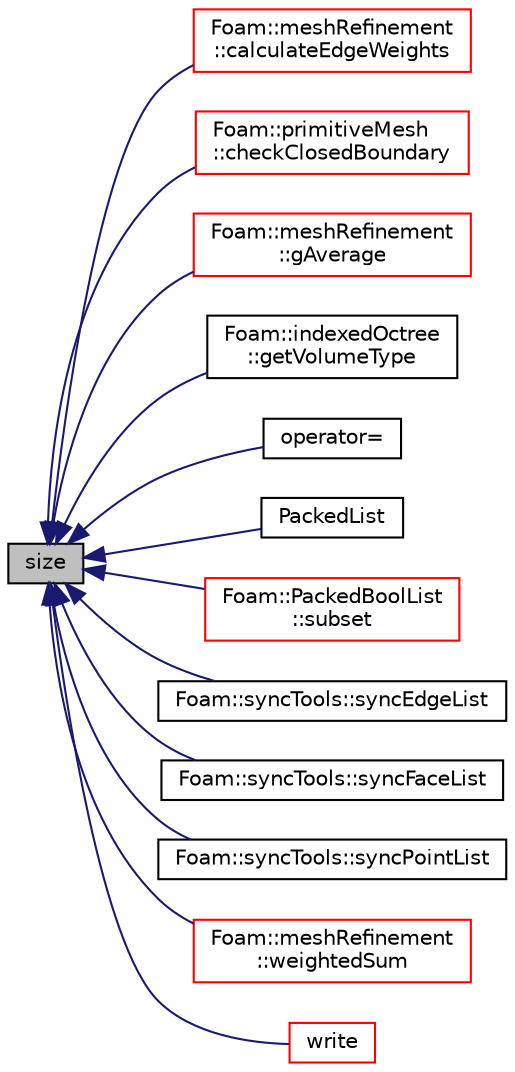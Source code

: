 digraph "size"
{
  bgcolor="transparent";
  edge [fontname="Helvetica",fontsize="10",labelfontname="Helvetica",labelfontsize="10"];
  node [fontname="Helvetica",fontsize="10",shape=record];
  rankdir="LR";
  Node1 [label="size",height=0.2,width=0.4,color="black", fillcolor="grey75", style="filled", fontcolor="black"];
  Node1 -> Node2 [dir="back",color="midnightblue",fontsize="10",style="solid",fontname="Helvetica"];
  Node2 [label="Foam::meshRefinement\l::calculateEdgeWeights",height=0.2,width=0.4,color="red",URL="$a01502.html#a655628b19efe5c0aa6b8bb6726cc5848",tooltip="Helper: calculate edge weights (1/length) "];
  Node1 -> Node3 [dir="back",color="midnightblue",fontsize="10",style="solid",fontname="Helvetica"];
  Node3 [label="Foam::primitiveMesh\l::checkClosedBoundary",height=0.2,width=0.4,color="red",URL="$a02007.html#a009920f7b48405d075f889e4ab136409",tooltip="Check boundary for closedness. "];
  Node1 -> Node4 [dir="back",color="midnightblue",fontsize="10",style="solid",fontname="Helvetica"];
  Node4 [label="Foam::meshRefinement\l::gAverage",height=0.2,width=0.4,color="red",URL="$a01502.html#a7e4205ba28cb720bb897769658b2bcc2",tooltip="Helper: calculate average. "];
  Node1 -> Node5 [dir="back",color="midnightblue",fontsize="10",style="solid",fontname="Helvetica"];
  Node5 [label="Foam::indexedOctree\l::getVolumeType",height=0.2,width=0.4,color="black",URL="$a01069.html#a976a45d2f102d0c3f5f2977fd4b7e1a2",tooltip="Determine type (inside/outside/mixed) for point. unknown if. "];
  Node1 -> Node6 [dir="back",color="midnightblue",fontsize="10",style="solid",fontname="Helvetica"];
  Node6 [label="operator=",height=0.2,width=0.4,color="black",URL="$a01794.html#aaeb31ae29909317d0d84bbdfad7cc063",tooltip="Assignment operator. "];
  Node1 -> Node7 [dir="back",color="midnightblue",fontsize="10",style="solid",fontname="Helvetica"];
  Node7 [label="PackedList",height=0.2,width=0.4,color="black",URL="$a01794.html#aa821ca3ff1b49f4e0c9d4906368e6300",tooltip="Construct with given size, initializes list to 0. "];
  Node1 -> Node8 [dir="back",color="midnightblue",fontsize="10",style="solid",fontname="Helvetica"];
  Node8 [label="Foam::PackedBoolList\l::subset",height=0.2,width=0.4,color="red",URL="$a01793.html#a668afa3b74e76fcb97bc329983c5e787",tooltip="Subset with the specified list. "];
  Node1 -> Node9 [dir="back",color="midnightblue",fontsize="10",style="solid",fontname="Helvetica"];
  Node9 [label="Foam::syncTools::syncEdgeList",height=0.2,width=0.4,color="black",URL="$a02619.html#ac1b1cf2409615321e41fa44e97e23061"];
  Node1 -> Node10 [dir="back",color="midnightblue",fontsize="10",style="solid",fontname="Helvetica"];
  Node10 [label="Foam::syncTools::syncFaceList",height=0.2,width=0.4,color="black",URL="$a02619.html#abbce369b7f4597ea87c95f9b17cb707f"];
  Node1 -> Node11 [dir="back",color="midnightblue",fontsize="10",style="solid",fontname="Helvetica"];
  Node11 [label="Foam::syncTools::syncPointList",height=0.2,width=0.4,color="black",URL="$a02619.html#a66344f300480fd9182a928f64fd31b54"];
  Node1 -> Node12 [dir="back",color="midnightblue",fontsize="10",style="solid",fontname="Helvetica"];
  Node12 [label="Foam::meshRefinement\l::weightedSum",height=0.2,width=0.4,color="red",URL="$a01502.html#afd1fa532ab6ec81dde2fafe9a3ba7430",tooltip="Helper: weighted sum (over all subset of mesh points) by. "];
  Node1 -> Node13 [dir="back",color="midnightblue",fontsize="10",style="solid",fontname="Helvetica"];
  Node13 [label="write",height=0.2,width=0.4,color="red",URL="$a01794.html#a4f4810083cd68515933d923af815a002",tooltip="Write, optionally with indexedOutput. "];
}
